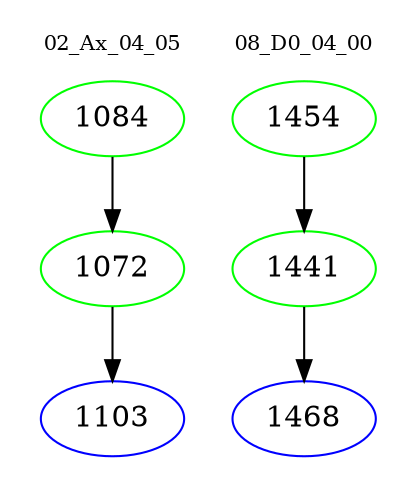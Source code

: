 digraph{
subgraph cluster_0 {
color = white
label = "02_Ax_04_05";
fontsize=10;
T0_1084 [label="1084", color="green"]
T0_1084 -> T0_1072 [color="black"]
T0_1072 [label="1072", color="green"]
T0_1072 -> T0_1103 [color="black"]
T0_1103 [label="1103", color="blue"]
}
subgraph cluster_1 {
color = white
label = "08_D0_04_00";
fontsize=10;
T1_1454 [label="1454", color="green"]
T1_1454 -> T1_1441 [color="black"]
T1_1441 [label="1441", color="green"]
T1_1441 -> T1_1468 [color="black"]
T1_1468 [label="1468", color="blue"]
}
}
